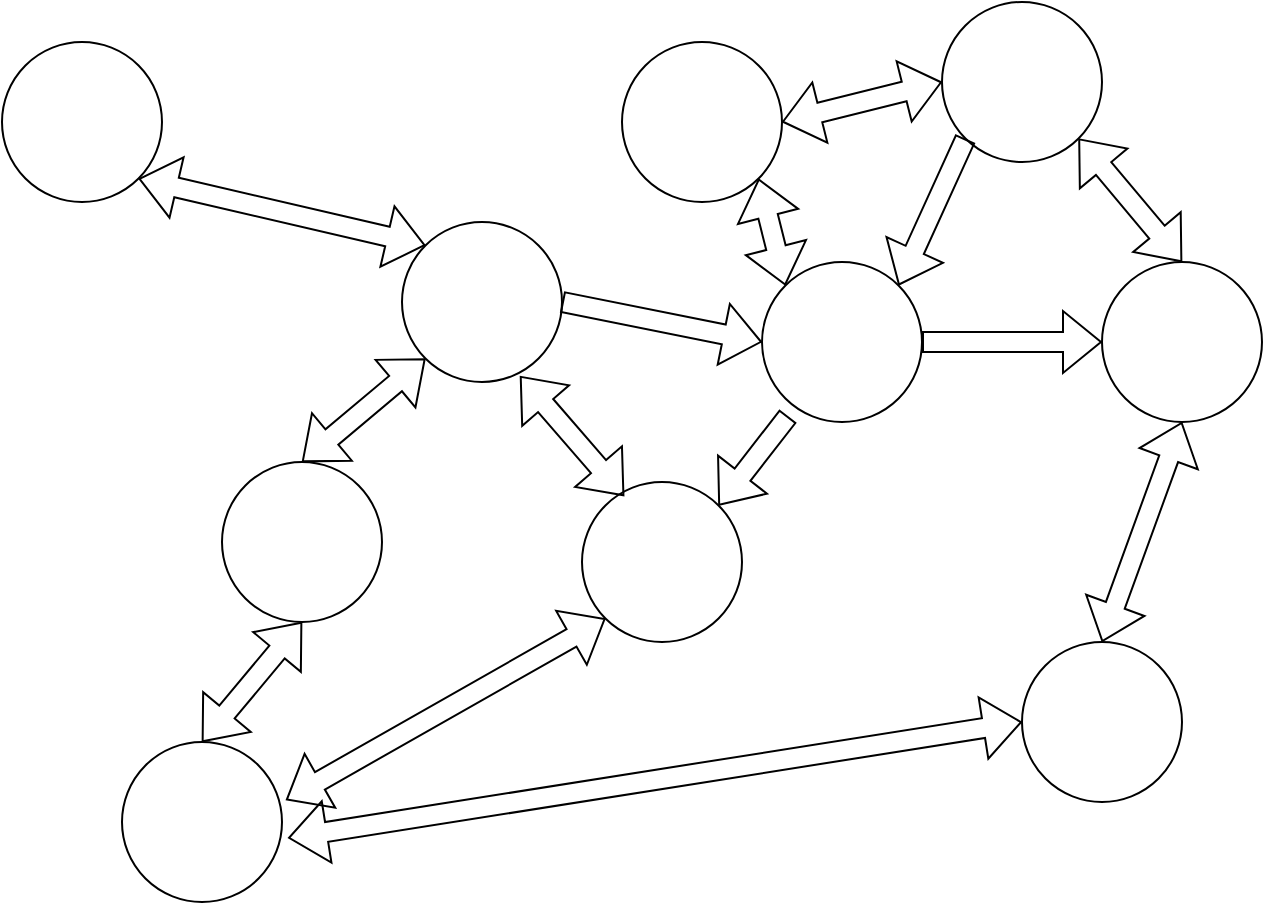<mxfile version="24.0.1" type="github">
  <diagram name="Page-1" id="qoFEA7m9kNiOp3gH3UAa">
    <mxGraphModel dx="794" dy="1515" grid="1" gridSize="10" guides="1" tooltips="1" connect="1" arrows="1" fold="1" page="1" pageScale="1" pageWidth="850" pageHeight="1100" math="0" shadow="0">
      <root>
        <mxCell id="0" />
        <mxCell id="1" parent="0" />
        <mxCell id="0jQlSGtkFDap45nxDHyu-1" value="" style="ellipse;whiteSpace=wrap;html=1;aspect=fixed;" vertex="1" parent="1">
          <mxGeometry x="210" y="100" width="80" height="80" as="geometry" />
        </mxCell>
        <mxCell id="0jQlSGtkFDap45nxDHyu-2" value="" style="ellipse;whiteSpace=wrap;html=1;aspect=fixed;" vertex="1" parent="1">
          <mxGeometry x="320" y="10" width="80" height="80" as="geometry" />
        </mxCell>
        <mxCell id="0jQlSGtkFDap45nxDHyu-3" value="" style="ellipse;whiteSpace=wrap;html=1;aspect=fixed;" vertex="1" parent="1">
          <mxGeometry x="10" y="10" width="80" height="80" as="geometry" />
        </mxCell>
        <mxCell id="0jQlSGtkFDap45nxDHyu-4" value="" style="ellipse;whiteSpace=wrap;html=1;aspect=fixed;" vertex="1" parent="1">
          <mxGeometry x="390" y="120" width="80" height="80" as="geometry" />
        </mxCell>
        <mxCell id="0jQlSGtkFDap45nxDHyu-5" value="" style="ellipse;whiteSpace=wrap;html=1;aspect=fixed;" vertex="1" parent="1">
          <mxGeometry x="480" y="-10" width="80" height="80" as="geometry" />
        </mxCell>
        <mxCell id="0jQlSGtkFDap45nxDHyu-6" value="" style="ellipse;whiteSpace=wrap;html=1;aspect=fixed;" vertex="1" parent="1">
          <mxGeometry x="560" y="120" width="80" height="80" as="geometry" />
        </mxCell>
        <mxCell id="0jQlSGtkFDap45nxDHyu-7" value="" style="ellipse;whiteSpace=wrap;html=1;aspect=fixed;" vertex="1" parent="1">
          <mxGeometry x="120" y="220" width="80" height="80" as="geometry" />
        </mxCell>
        <mxCell id="0jQlSGtkFDap45nxDHyu-8" value="" style="ellipse;whiteSpace=wrap;html=1;aspect=fixed;" vertex="1" parent="1">
          <mxGeometry x="70" y="360" width="80" height="80" as="geometry" />
        </mxCell>
        <mxCell id="0jQlSGtkFDap45nxDHyu-9" value="" style="ellipse;whiteSpace=wrap;html=1;aspect=fixed;" vertex="1" parent="1">
          <mxGeometry x="300" y="230" width="80" height="80" as="geometry" />
        </mxCell>
        <mxCell id="0jQlSGtkFDap45nxDHyu-10" value="" style="ellipse;whiteSpace=wrap;html=1;aspect=fixed;" vertex="1" parent="1">
          <mxGeometry x="520" y="310" width="80" height="80" as="geometry" />
        </mxCell>
        <mxCell id="0jQlSGtkFDap45nxDHyu-13" value="" style="shape=flexArrow;endArrow=classic;startArrow=classic;html=1;rounded=0;entryX=0.738;entryY=0.963;entryDx=0;entryDy=0;entryPerimeter=0;exitX=0.263;exitY=0.088;exitDx=0;exitDy=0;exitPerimeter=0;" edge="1" parent="1" source="0jQlSGtkFDap45nxDHyu-9" target="0jQlSGtkFDap45nxDHyu-1">
          <mxGeometry width="100" height="100" relative="1" as="geometry">
            <mxPoint x="360" y="270" as="sourcePoint" />
            <mxPoint x="460" y="170" as="targetPoint" />
          </mxGeometry>
        </mxCell>
        <mxCell id="0jQlSGtkFDap45nxDHyu-14" value="" style="shape=flexArrow;endArrow=classic;startArrow=classic;html=1;rounded=0;entryX=0.5;entryY=1;entryDx=0;entryDy=0;exitX=0.5;exitY=0;exitDx=0;exitDy=0;" edge="1" parent="1" source="0jQlSGtkFDap45nxDHyu-8" target="0jQlSGtkFDap45nxDHyu-7">
          <mxGeometry width="100" height="100" relative="1" as="geometry">
            <mxPoint x="360" y="270" as="sourcePoint" />
            <mxPoint x="460" y="170" as="targetPoint" />
          </mxGeometry>
        </mxCell>
        <mxCell id="0jQlSGtkFDap45nxDHyu-15" value="" style="shape=flexArrow;endArrow=classic;startArrow=classic;html=1;rounded=0;entryX=1.025;entryY=0.363;entryDx=0;entryDy=0;exitX=0;exitY=1;exitDx=0;exitDy=0;entryPerimeter=0;" edge="1" parent="1" source="0jQlSGtkFDap45nxDHyu-9" target="0jQlSGtkFDap45nxDHyu-8">
          <mxGeometry width="100" height="100" relative="1" as="geometry">
            <mxPoint x="360" y="270" as="sourcePoint" />
            <mxPoint x="460" y="170" as="targetPoint" />
          </mxGeometry>
        </mxCell>
        <mxCell id="0jQlSGtkFDap45nxDHyu-16" value="" style="shape=flexArrow;endArrow=classic;startArrow=classic;html=1;rounded=0;entryX=0;entryY=1;entryDx=0;entryDy=0;exitX=0.5;exitY=0;exitDx=0;exitDy=0;" edge="1" parent="1" source="0jQlSGtkFDap45nxDHyu-7" target="0jQlSGtkFDap45nxDHyu-1">
          <mxGeometry width="100" height="100" relative="1" as="geometry">
            <mxPoint x="360" y="270" as="sourcePoint" />
            <mxPoint x="460" y="170" as="targetPoint" />
          </mxGeometry>
        </mxCell>
        <mxCell id="0jQlSGtkFDap45nxDHyu-17" value="" style="shape=flexArrow;endArrow=classic;startArrow=classic;html=1;rounded=0;entryX=0;entryY=0;entryDx=0;entryDy=0;exitX=1;exitY=1;exitDx=0;exitDy=0;" edge="1" parent="1" source="0jQlSGtkFDap45nxDHyu-3" target="0jQlSGtkFDap45nxDHyu-1">
          <mxGeometry width="100" height="100" relative="1" as="geometry">
            <mxPoint x="360" y="270" as="sourcePoint" />
            <mxPoint x="460" y="170" as="targetPoint" />
          </mxGeometry>
        </mxCell>
        <mxCell id="0jQlSGtkFDap45nxDHyu-18" value="" style="shape=flexArrow;endArrow=classic;startArrow=classic;html=1;rounded=0;exitX=1.038;exitY=0.6;exitDx=0;exitDy=0;entryX=0;entryY=0.5;entryDx=0;entryDy=0;exitPerimeter=0;" edge="1" parent="1" source="0jQlSGtkFDap45nxDHyu-8" target="0jQlSGtkFDap45nxDHyu-10">
          <mxGeometry width="100" height="100" relative="1" as="geometry">
            <mxPoint x="360" y="270" as="sourcePoint" />
            <mxPoint x="460" y="170" as="targetPoint" />
          </mxGeometry>
        </mxCell>
        <mxCell id="0jQlSGtkFDap45nxDHyu-19" value="" style="shape=flexArrow;endArrow=classic;startArrow=classic;html=1;rounded=0;entryX=0.5;entryY=1;entryDx=0;entryDy=0;exitX=0.5;exitY=0;exitDx=0;exitDy=0;" edge="1" parent="1" source="0jQlSGtkFDap45nxDHyu-10" target="0jQlSGtkFDap45nxDHyu-6">
          <mxGeometry width="100" height="100" relative="1" as="geometry">
            <mxPoint x="360" y="270" as="sourcePoint" />
            <mxPoint x="460" y="170" as="targetPoint" />
          </mxGeometry>
        </mxCell>
        <mxCell id="0jQlSGtkFDap45nxDHyu-22" value="" style="shape=flexArrow;endArrow=classic;startArrow=classic;html=1;rounded=0;entryX=0;entryY=0;entryDx=0;entryDy=0;exitX=1;exitY=1;exitDx=0;exitDy=0;" edge="1" parent="1" source="0jQlSGtkFDap45nxDHyu-2" target="0jQlSGtkFDap45nxDHyu-4">
          <mxGeometry width="100" height="100" relative="1" as="geometry">
            <mxPoint x="360" y="270" as="sourcePoint" />
            <mxPoint x="460" y="170" as="targetPoint" />
          </mxGeometry>
        </mxCell>
        <mxCell id="0jQlSGtkFDap45nxDHyu-23" value="" style="shape=flexArrow;endArrow=classic;startArrow=classic;html=1;rounded=0;exitX=0.5;exitY=0;exitDx=0;exitDy=0;entryX=1;entryY=1;entryDx=0;entryDy=0;" edge="1" parent="1" source="0jQlSGtkFDap45nxDHyu-6" target="0jQlSGtkFDap45nxDHyu-5">
          <mxGeometry width="100" height="100" relative="1" as="geometry">
            <mxPoint x="360" y="270" as="sourcePoint" />
            <mxPoint x="460" y="170" as="targetPoint" />
          </mxGeometry>
        </mxCell>
        <mxCell id="0jQlSGtkFDap45nxDHyu-25" value="" style="shape=flexArrow;endArrow=classic;startArrow=classic;html=1;rounded=0;entryX=1;entryY=0.5;entryDx=0;entryDy=0;exitX=0;exitY=0.5;exitDx=0;exitDy=0;" edge="1" parent="1" source="0jQlSGtkFDap45nxDHyu-5" target="0jQlSGtkFDap45nxDHyu-2">
          <mxGeometry width="100" height="100" relative="1" as="geometry">
            <mxPoint x="290" y="240" as="sourcePoint" />
            <mxPoint x="390" y="140" as="targetPoint" />
          </mxGeometry>
        </mxCell>
        <mxCell id="0jQlSGtkFDap45nxDHyu-26" value="" style="shape=flexArrow;endArrow=classic;html=1;rounded=0;exitX=1;exitY=0.5;exitDx=0;exitDy=0;entryX=0;entryY=0.5;entryDx=0;entryDy=0;" edge="1" parent="1" source="0jQlSGtkFDap45nxDHyu-4" target="0jQlSGtkFDap45nxDHyu-6">
          <mxGeometry width="50" height="50" relative="1" as="geometry">
            <mxPoint x="220" y="220" as="sourcePoint" />
            <mxPoint x="270" y="170" as="targetPoint" />
          </mxGeometry>
        </mxCell>
        <mxCell id="0jQlSGtkFDap45nxDHyu-27" value="" style="shape=flexArrow;endArrow=classic;html=1;rounded=0;entryX=1;entryY=0;entryDx=0;entryDy=0;exitX=0;exitY=1;exitDx=0;exitDy=0;" edge="1" parent="1" source="0jQlSGtkFDap45nxDHyu-5" target="0jQlSGtkFDap45nxDHyu-4">
          <mxGeometry width="50" height="50" relative="1" as="geometry">
            <mxPoint x="220" y="220" as="sourcePoint" />
            <mxPoint x="270" y="170" as="targetPoint" />
          </mxGeometry>
        </mxCell>
        <mxCell id="0jQlSGtkFDap45nxDHyu-28" value="" style="shape=flexArrow;endArrow=classic;html=1;rounded=0;entryX=0;entryY=0.5;entryDx=0;entryDy=0;exitX=1;exitY=0.5;exitDx=0;exitDy=0;" edge="1" parent="1" source="0jQlSGtkFDap45nxDHyu-1" target="0jQlSGtkFDap45nxDHyu-4">
          <mxGeometry width="50" height="50" relative="1" as="geometry">
            <mxPoint x="220" y="220" as="sourcePoint" />
            <mxPoint x="270" y="170" as="targetPoint" />
          </mxGeometry>
        </mxCell>
        <mxCell id="0jQlSGtkFDap45nxDHyu-29" value="" style="shape=flexArrow;endArrow=classic;html=1;rounded=0;entryX=1;entryY=0;entryDx=0;entryDy=0;exitX=0.163;exitY=0.963;exitDx=0;exitDy=0;exitPerimeter=0;" edge="1" parent="1" source="0jQlSGtkFDap45nxDHyu-4" target="0jQlSGtkFDap45nxDHyu-9">
          <mxGeometry width="50" height="50" relative="1" as="geometry">
            <mxPoint x="410" y="190" as="sourcePoint" />
            <mxPoint x="270" y="170" as="targetPoint" />
          </mxGeometry>
        </mxCell>
      </root>
    </mxGraphModel>
  </diagram>
</mxfile>
